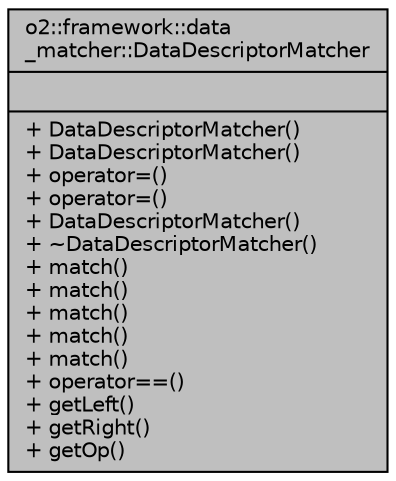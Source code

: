 digraph "o2::framework::data_matcher::DataDescriptorMatcher"
{
 // INTERACTIVE_SVG=YES
  bgcolor="transparent";
  edge [fontname="Helvetica",fontsize="10",labelfontname="Helvetica",labelfontsize="10"];
  node [fontname="Helvetica",fontsize="10",shape=record];
  Node1 [label="{o2::framework::data\l_matcher::DataDescriptorMatcher\n||+ DataDescriptorMatcher()\l+ DataDescriptorMatcher()\l+ operator=()\l+ operator=()\l+ DataDescriptorMatcher()\l+ ~DataDescriptorMatcher()\l+ match()\l+ match()\l+ match()\l+ match()\l+ match()\l+ operator==()\l+ getLeft()\l+ getRight()\l+ getOp()\l}",height=0.2,width=0.4,color="black", fillcolor="grey75", style="filled", fontcolor="black"];
}
